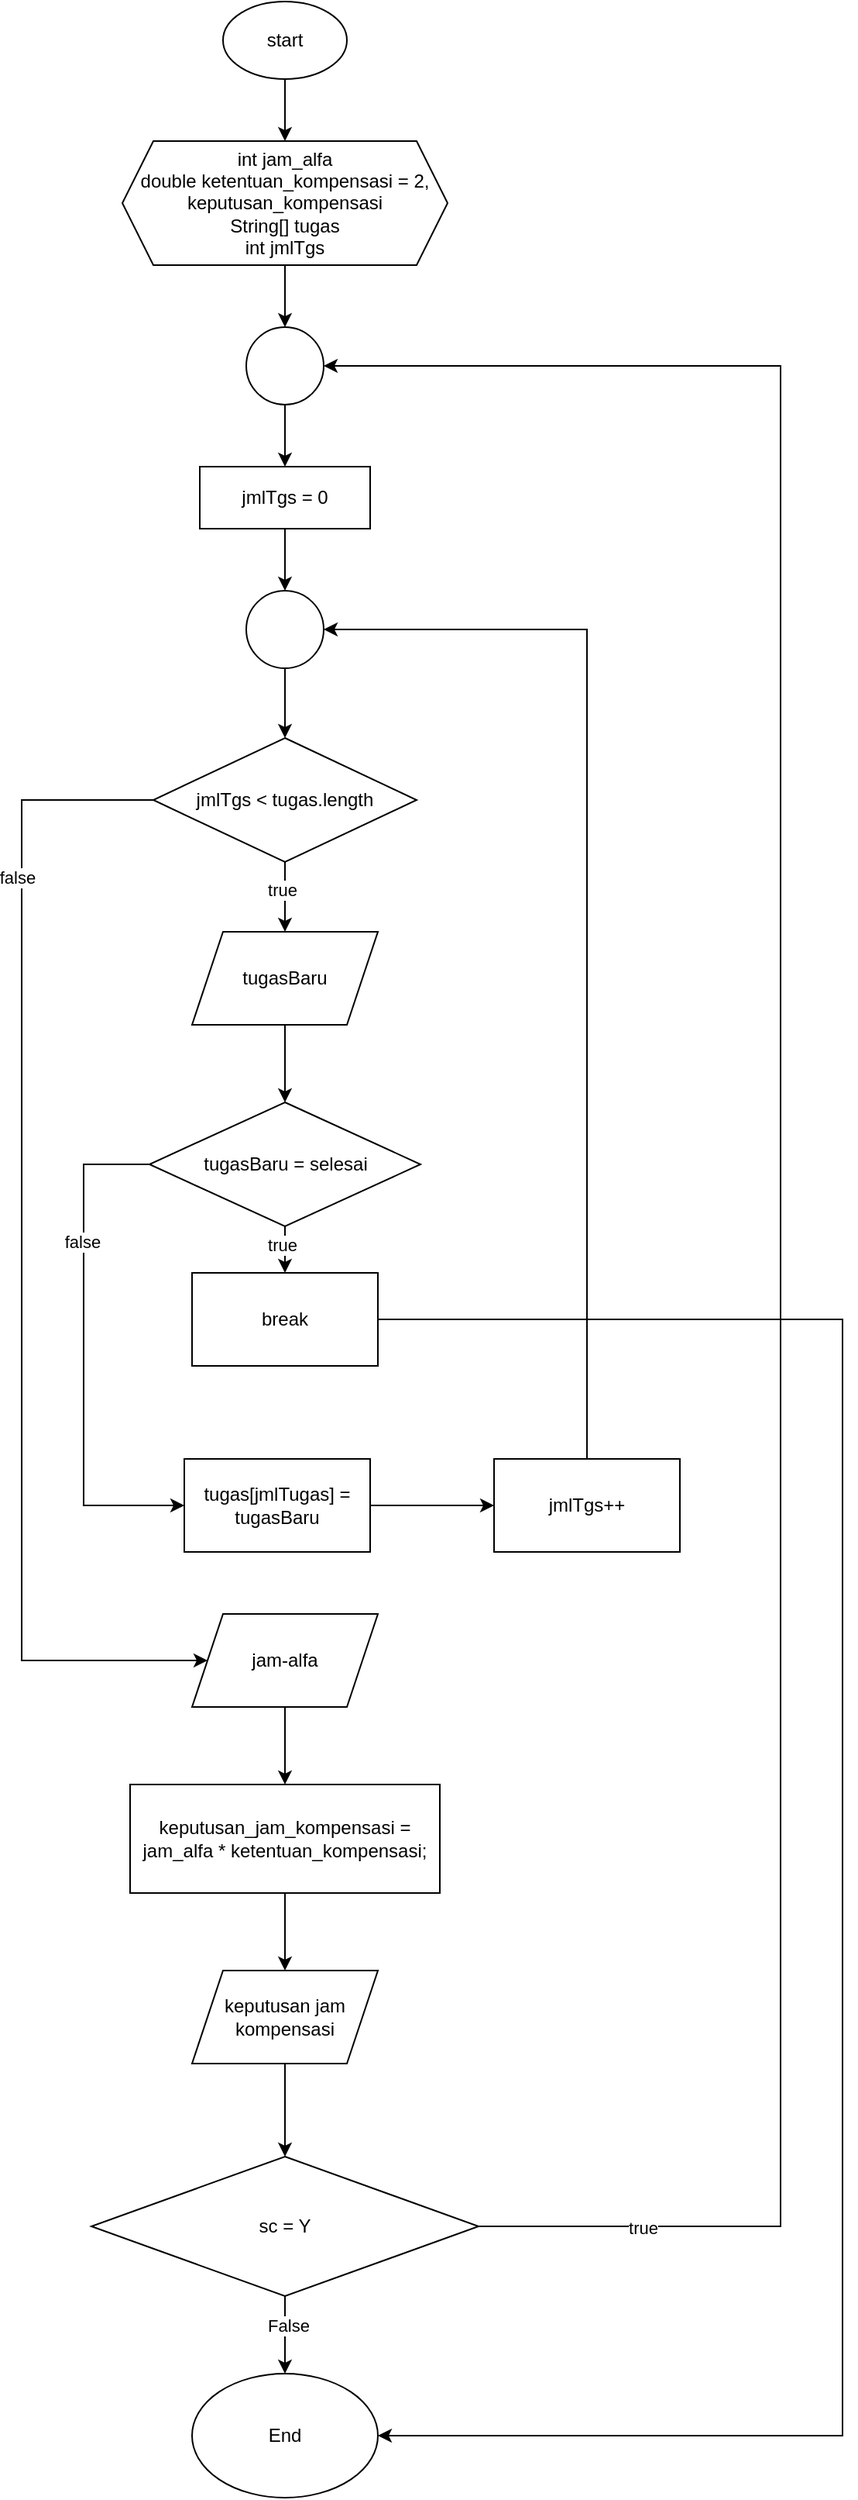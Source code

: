<mxfile version="21.7.5" type="device">
  <diagram id="C5RBs43oDa-KdzZeNtuy" name="Page-1">
    <mxGraphModel dx="2298" dy="1136" grid="1" gridSize="10" guides="1" tooltips="1" connect="1" arrows="1" fold="1" page="1" pageScale="1" pageWidth="827" pageHeight="1169" math="0" shadow="0">
      <root>
        <mxCell id="WIyWlLk6GJQsqaUBKTNV-0" />
        <mxCell id="WIyWlLk6GJQsqaUBKTNV-1" parent="WIyWlLk6GJQsqaUBKTNV-0" />
        <mxCell id="dyt5749MMSVPC-hwdsBE-2" value="" style="edgeStyle=orthogonalEdgeStyle;rounded=0;orthogonalLoop=1;jettySize=auto;html=1;" edge="1" parent="WIyWlLk6GJQsqaUBKTNV-1" source="dyt5749MMSVPC-hwdsBE-0" target="dyt5749MMSVPC-hwdsBE-1">
          <mxGeometry relative="1" as="geometry" />
        </mxCell>
        <mxCell id="dyt5749MMSVPC-hwdsBE-0" value="start" style="ellipse;whiteSpace=wrap;html=1;" vertex="1" parent="WIyWlLk6GJQsqaUBKTNV-1">
          <mxGeometry x="170" y="30" width="80" height="50" as="geometry" />
        </mxCell>
        <mxCell id="dyt5749MMSVPC-hwdsBE-4" value="" style="edgeStyle=orthogonalEdgeStyle;rounded=0;orthogonalLoop=1;jettySize=auto;html=1;" edge="1" parent="WIyWlLk6GJQsqaUBKTNV-1" source="dyt5749MMSVPC-hwdsBE-1" target="dyt5749MMSVPC-hwdsBE-3">
          <mxGeometry relative="1" as="geometry" />
        </mxCell>
        <mxCell id="dyt5749MMSVPC-hwdsBE-1" value="int jam_alfa&lt;br&gt;double ketentuan_kompensasi = 2, keputusan_kompensasi&lt;br&gt;String[] tugas&lt;br&gt;int jmlTgs" style="shape=hexagon;perimeter=hexagonPerimeter2;whiteSpace=wrap;html=1;fixedSize=1;" vertex="1" parent="WIyWlLk6GJQsqaUBKTNV-1">
          <mxGeometry x="105" y="120" width="210" height="80" as="geometry" />
        </mxCell>
        <mxCell id="dyt5749MMSVPC-hwdsBE-6" value="" style="edgeStyle=orthogonalEdgeStyle;rounded=0;orthogonalLoop=1;jettySize=auto;html=1;" edge="1" parent="WIyWlLk6GJQsqaUBKTNV-1" source="dyt5749MMSVPC-hwdsBE-3" target="dyt5749MMSVPC-hwdsBE-5">
          <mxGeometry relative="1" as="geometry" />
        </mxCell>
        <mxCell id="dyt5749MMSVPC-hwdsBE-3" value="" style="ellipse;whiteSpace=wrap;html=1;" vertex="1" parent="WIyWlLk6GJQsqaUBKTNV-1">
          <mxGeometry x="185" y="240" width="50" height="50" as="geometry" />
        </mxCell>
        <mxCell id="dyt5749MMSVPC-hwdsBE-10" value="" style="edgeStyle=orthogonalEdgeStyle;rounded=0;orthogonalLoop=1;jettySize=auto;html=1;" edge="1" parent="WIyWlLk6GJQsqaUBKTNV-1" source="dyt5749MMSVPC-hwdsBE-5" target="dyt5749MMSVPC-hwdsBE-9">
          <mxGeometry relative="1" as="geometry" />
        </mxCell>
        <mxCell id="dyt5749MMSVPC-hwdsBE-5" value="jmlTgs = 0" style="whiteSpace=wrap;html=1;" vertex="1" parent="WIyWlLk6GJQsqaUBKTNV-1">
          <mxGeometry x="155" y="330" width="110" height="40" as="geometry" />
        </mxCell>
        <mxCell id="dyt5749MMSVPC-hwdsBE-12" value="" style="edgeStyle=orthogonalEdgeStyle;rounded=0;orthogonalLoop=1;jettySize=auto;html=1;" edge="1" parent="WIyWlLk6GJQsqaUBKTNV-1" source="dyt5749MMSVPC-hwdsBE-9" target="dyt5749MMSVPC-hwdsBE-11">
          <mxGeometry relative="1" as="geometry" />
        </mxCell>
        <mxCell id="dyt5749MMSVPC-hwdsBE-9" value="" style="ellipse;whiteSpace=wrap;html=1;" vertex="1" parent="WIyWlLk6GJQsqaUBKTNV-1">
          <mxGeometry x="185" y="410" width="50" height="50" as="geometry" />
        </mxCell>
        <mxCell id="dyt5749MMSVPC-hwdsBE-14" value="" style="edgeStyle=orthogonalEdgeStyle;rounded=0;orthogonalLoop=1;jettySize=auto;html=1;" edge="1" parent="WIyWlLk6GJQsqaUBKTNV-1" source="dyt5749MMSVPC-hwdsBE-11" target="dyt5749MMSVPC-hwdsBE-13">
          <mxGeometry relative="1" as="geometry" />
        </mxCell>
        <mxCell id="dyt5749MMSVPC-hwdsBE-41" value="true" style="edgeLabel;html=1;align=center;verticalAlign=middle;resizable=0;points=[];" vertex="1" connectable="0" parent="dyt5749MMSVPC-hwdsBE-14">
          <mxGeometry x="-0.228" y="-2" relative="1" as="geometry">
            <mxPoint as="offset" />
          </mxGeometry>
        </mxCell>
        <mxCell id="dyt5749MMSVPC-hwdsBE-25" style="edgeStyle=orthogonalEdgeStyle;rounded=0;orthogonalLoop=1;jettySize=auto;html=1;entryX=0;entryY=0.5;entryDx=0;entryDy=0;" edge="1" parent="WIyWlLk6GJQsqaUBKTNV-1" source="dyt5749MMSVPC-hwdsBE-11" target="dyt5749MMSVPC-hwdsBE-24">
          <mxGeometry relative="1" as="geometry">
            <Array as="points">
              <mxPoint x="40" y="545" />
              <mxPoint x="40" y="1100" />
            </Array>
          </mxGeometry>
        </mxCell>
        <mxCell id="dyt5749MMSVPC-hwdsBE-42" value="false" style="edgeLabel;html=1;align=center;verticalAlign=middle;resizable=0;points=[];" vertex="1" connectable="0" parent="dyt5749MMSVPC-hwdsBE-25">
          <mxGeometry x="-0.646" y="-3" relative="1" as="geometry">
            <mxPoint as="offset" />
          </mxGeometry>
        </mxCell>
        <mxCell id="dyt5749MMSVPC-hwdsBE-11" value="jmlTgs &amp;lt; tugas.length" style="rhombus;whiteSpace=wrap;html=1;" vertex="1" parent="WIyWlLk6GJQsqaUBKTNV-1">
          <mxGeometry x="125" y="505" width="170" height="80" as="geometry" />
        </mxCell>
        <mxCell id="dyt5749MMSVPC-hwdsBE-16" value="" style="edgeStyle=orthogonalEdgeStyle;rounded=0;orthogonalLoop=1;jettySize=auto;html=1;" edge="1" parent="WIyWlLk6GJQsqaUBKTNV-1" source="dyt5749MMSVPC-hwdsBE-13" target="dyt5749MMSVPC-hwdsBE-15">
          <mxGeometry relative="1" as="geometry" />
        </mxCell>
        <mxCell id="dyt5749MMSVPC-hwdsBE-13" value="tugasBaru" style="shape=parallelogram;perimeter=parallelogramPerimeter;whiteSpace=wrap;html=1;fixedSize=1;" vertex="1" parent="WIyWlLk6GJQsqaUBKTNV-1">
          <mxGeometry x="150" y="630" width="120" height="60" as="geometry" />
        </mxCell>
        <mxCell id="dyt5749MMSVPC-hwdsBE-18" value="" style="edgeStyle=orthogonalEdgeStyle;rounded=0;orthogonalLoop=1;jettySize=auto;html=1;" edge="1" parent="WIyWlLk6GJQsqaUBKTNV-1" source="dyt5749MMSVPC-hwdsBE-15" target="dyt5749MMSVPC-hwdsBE-17">
          <mxGeometry relative="1" as="geometry" />
        </mxCell>
        <mxCell id="dyt5749MMSVPC-hwdsBE-40" value="true" style="edgeLabel;html=1;align=center;verticalAlign=middle;resizable=0;points=[];" vertex="1" connectable="0" parent="dyt5749MMSVPC-hwdsBE-18">
          <mxGeometry x="0.25" y="-2" relative="1" as="geometry">
            <mxPoint as="offset" />
          </mxGeometry>
        </mxCell>
        <mxCell id="dyt5749MMSVPC-hwdsBE-20" value="" style="edgeStyle=orthogonalEdgeStyle;rounded=0;orthogonalLoop=1;jettySize=auto;html=1;" edge="1" parent="WIyWlLk6GJQsqaUBKTNV-1" source="dyt5749MMSVPC-hwdsBE-15" target="dyt5749MMSVPC-hwdsBE-19">
          <mxGeometry relative="1" as="geometry">
            <Array as="points">
              <mxPoint x="80" y="780" />
              <mxPoint x="80" y="1000" />
            </Array>
          </mxGeometry>
        </mxCell>
        <mxCell id="dyt5749MMSVPC-hwdsBE-38" value="false" style="edgeLabel;html=1;align=center;verticalAlign=middle;resizable=0;points=[];" vertex="1" connectable="0" parent="dyt5749MMSVPC-hwdsBE-20">
          <mxGeometry x="-0.436" y="-1" relative="1" as="geometry">
            <mxPoint as="offset" />
          </mxGeometry>
        </mxCell>
        <mxCell id="dyt5749MMSVPC-hwdsBE-15" value="tugasBaru = selesai" style="rhombus;whiteSpace=wrap;html=1;" vertex="1" parent="WIyWlLk6GJQsqaUBKTNV-1">
          <mxGeometry x="122.5" y="740" width="175" height="80" as="geometry" />
        </mxCell>
        <mxCell id="dyt5749MMSVPC-hwdsBE-39" style="edgeStyle=orthogonalEdgeStyle;rounded=0;orthogonalLoop=1;jettySize=auto;html=1;entryX=1;entryY=0.5;entryDx=0;entryDy=0;" edge="1" parent="WIyWlLk6GJQsqaUBKTNV-1" source="dyt5749MMSVPC-hwdsBE-17" target="dyt5749MMSVPC-hwdsBE-34">
          <mxGeometry relative="1" as="geometry">
            <Array as="points">
              <mxPoint x="570" y="880" />
              <mxPoint x="570" y="1600" />
            </Array>
          </mxGeometry>
        </mxCell>
        <mxCell id="dyt5749MMSVPC-hwdsBE-17" value="break" style="whiteSpace=wrap;html=1;" vertex="1" parent="WIyWlLk6GJQsqaUBKTNV-1">
          <mxGeometry x="150" y="850" width="120" height="60" as="geometry" />
        </mxCell>
        <mxCell id="dyt5749MMSVPC-hwdsBE-22" value="" style="edgeStyle=orthogonalEdgeStyle;rounded=0;orthogonalLoop=1;jettySize=auto;html=1;" edge="1" parent="WIyWlLk6GJQsqaUBKTNV-1" source="dyt5749MMSVPC-hwdsBE-19" target="dyt5749MMSVPC-hwdsBE-21">
          <mxGeometry relative="1" as="geometry" />
        </mxCell>
        <mxCell id="dyt5749MMSVPC-hwdsBE-19" value="tugas[jmlTugas] = tugasBaru" style="whiteSpace=wrap;html=1;" vertex="1" parent="WIyWlLk6GJQsqaUBKTNV-1">
          <mxGeometry x="145" y="970" width="120" height="60" as="geometry" />
        </mxCell>
        <mxCell id="dyt5749MMSVPC-hwdsBE-23" style="edgeStyle=orthogonalEdgeStyle;rounded=0;orthogonalLoop=1;jettySize=auto;html=1;entryX=1;entryY=0.5;entryDx=0;entryDy=0;" edge="1" parent="WIyWlLk6GJQsqaUBKTNV-1" source="dyt5749MMSVPC-hwdsBE-21" target="dyt5749MMSVPC-hwdsBE-9">
          <mxGeometry relative="1" as="geometry">
            <Array as="points">
              <mxPoint x="405" y="435" />
            </Array>
          </mxGeometry>
        </mxCell>
        <mxCell id="dyt5749MMSVPC-hwdsBE-21" value="jmlTgs++" style="whiteSpace=wrap;html=1;" vertex="1" parent="WIyWlLk6GJQsqaUBKTNV-1">
          <mxGeometry x="345" y="970" width="120" height="60" as="geometry" />
        </mxCell>
        <mxCell id="dyt5749MMSVPC-hwdsBE-27" value="" style="edgeStyle=orthogonalEdgeStyle;rounded=0;orthogonalLoop=1;jettySize=auto;html=1;" edge="1" parent="WIyWlLk6GJQsqaUBKTNV-1" source="dyt5749MMSVPC-hwdsBE-24" target="dyt5749MMSVPC-hwdsBE-26">
          <mxGeometry relative="1" as="geometry" />
        </mxCell>
        <mxCell id="dyt5749MMSVPC-hwdsBE-24" value="jam-alfa" style="shape=parallelogram;perimeter=parallelogramPerimeter;whiteSpace=wrap;html=1;fixedSize=1;" vertex="1" parent="WIyWlLk6GJQsqaUBKTNV-1">
          <mxGeometry x="150" y="1070" width="120" height="60" as="geometry" />
        </mxCell>
        <mxCell id="dyt5749MMSVPC-hwdsBE-29" value="" style="edgeStyle=orthogonalEdgeStyle;rounded=0;orthogonalLoop=1;jettySize=auto;html=1;" edge="1" parent="WIyWlLk6GJQsqaUBKTNV-1" source="dyt5749MMSVPC-hwdsBE-26" target="dyt5749MMSVPC-hwdsBE-28">
          <mxGeometry relative="1" as="geometry" />
        </mxCell>
        <mxCell id="dyt5749MMSVPC-hwdsBE-26" value="keputusan_jam_kompensasi = jam_alfa * ketentuan_kompensasi;" style="whiteSpace=wrap;html=1;" vertex="1" parent="WIyWlLk6GJQsqaUBKTNV-1">
          <mxGeometry x="110" y="1180" width="200" height="70" as="geometry" />
        </mxCell>
        <mxCell id="dyt5749MMSVPC-hwdsBE-32" value="" style="edgeStyle=orthogonalEdgeStyle;rounded=0;orthogonalLoop=1;jettySize=auto;html=1;" edge="1" parent="WIyWlLk6GJQsqaUBKTNV-1" source="dyt5749MMSVPC-hwdsBE-28" target="dyt5749MMSVPC-hwdsBE-31">
          <mxGeometry relative="1" as="geometry" />
        </mxCell>
        <mxCell id="dyt5749MMSVPC-hwdsBE-28" value="keputusan jam kompensasi" style="shape=parallelogram;perimeter=parallelogramPerimeter;whiteSpace=wrap;html=1;fixedSize=1;" vertex="1" parent="WIyWlLk6GJQsqaUBKTNV-1">
          <mxGeometry x="150" y="1300" width="120" height="60" as="geometry" />
        </mxCell>
        <mxCell id="dyt5749MMSVPC-hwdsBE-33" style="edgeStyle=orthogonalEdgeStyle;rounded=0;orthogonalLoop=1;jettySize=auto;html=1;entryX=1;entryY=0.5;entryDx=0;entryDy=0;" edge="1" parent="WIyWlLk6GJQsqaUBKTNV-1" source="dyt5749MMSVPC-hwdsBE-31" target="dyt5749MMSVPC-hwdsBE-3">
          <mxGeometry relative="1" as="geometry">
            <Array as="points">
              <mxPoint x="530" y="1465" />
              <mxPoint x="530" y="265" />
            </Array>
          </mxGeometry>
        </mxCell>
        <mxCell id="dyt5749MMSVPC-hwdsBE-37" value="true" style="edgeLabel;html=1;align=center;verticalAlign=middle;resizable=0;points=[];" vertex="1" connectable="0" parent="dyt5749MMSVPC-hwdsBE-33">
          <mxGeometry x="-0.875" y="-1" relative="1" as="geometry">
            <mxPoint as="offset" />
          </mxGeometry>
        </mxCell>
        <mxCell id="dyt5749MMSVPC-hwdsBE-35" value="" style="edgeStyle=orthogonalEdgeStyle;rounded=0;orthogonalLoop=1;jettySize=auto;html=1;" edge="1" parent="WIyWlLk6GJQsqaUBKTNV-1" source="dyt5749MMSVPC-hwdsBE-31" target="dyt5749MMSVPC-hwdsBE-34">
          <mxGeometry relative="1" as="geometry" />
        </mxCell>
        <mxCell id="dyt5749MMSVPC-hwdsBE-36" value="False" style="edgeLabel;html=1;align=center;verticalAlign=middle;resizable=0;points=[];" vertex="1" connectable="0" parent="dyt5749MMSVPC-hwdsBE-35">
          <mxGeometry x="-0.265" y="2" relative="1" as="geometry">
            <mxPoint as="offset" />
          </mxGeometry>
        </mxCell>
        <mxCell id="dyt5749MMSVPC-hwdsBE-31" value="sc = Y" style="rhombus;whiteSpace=wrap;html=1;" vertex="1" parent="WIyWlLk6GJQsqaUBKTNV-1">
          <mxGeometry x="85" y="1420" width="250" height="90" as="geometry" />
        </mxCell>
        <mxCell id="dyt5749MMSVPC-hwdsBE-34" value="End" style="ellipse;whiteSpace=wrap;html=1;" vertex="1" parent="WIyWlLk6GJQsqaUBKTNV-1">
          <mxGeometry x="150" y="1560" width="120" height="80" as="geometry" />
        </mxCell>
      </root>
    </mxGraphModel>
  </diagram>
</mxfile>
